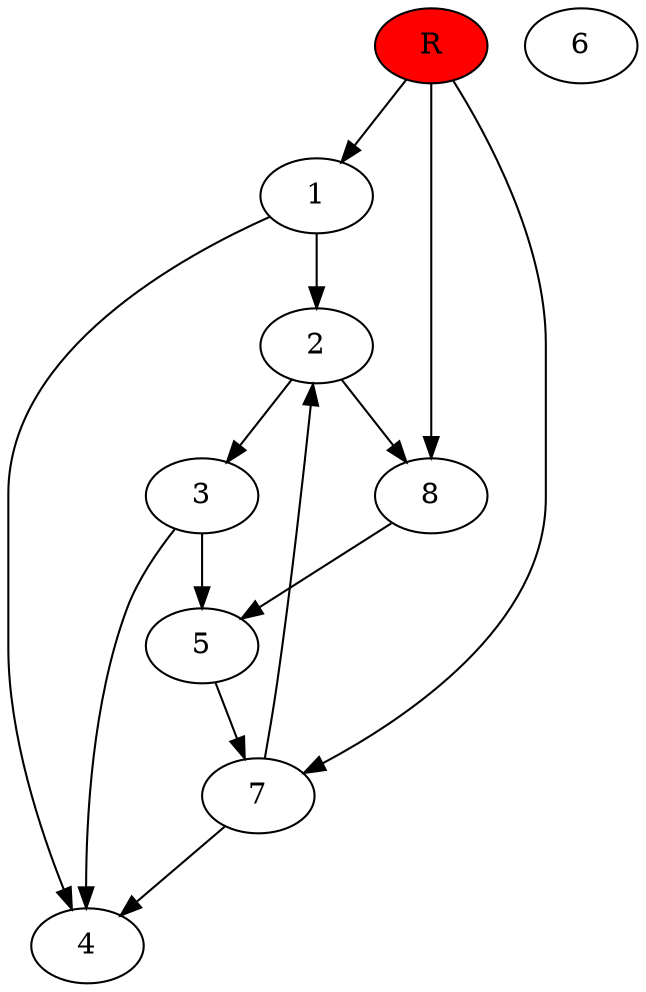digraph prb56571 {
	1
	2
	3
	4
	5
	6
	7
	8
	R [fillcolor="#ff0000" style=filled]
	1 -> 2
	1 -> 4
	2 -> 3
	2 -> 8
	3 -> 4
	3 -> 5
	5 -> 7
	7 -> 2
	7 -> 4
	8 -> 5
	R -> 1
	R -> 7
	R -> 8
}
